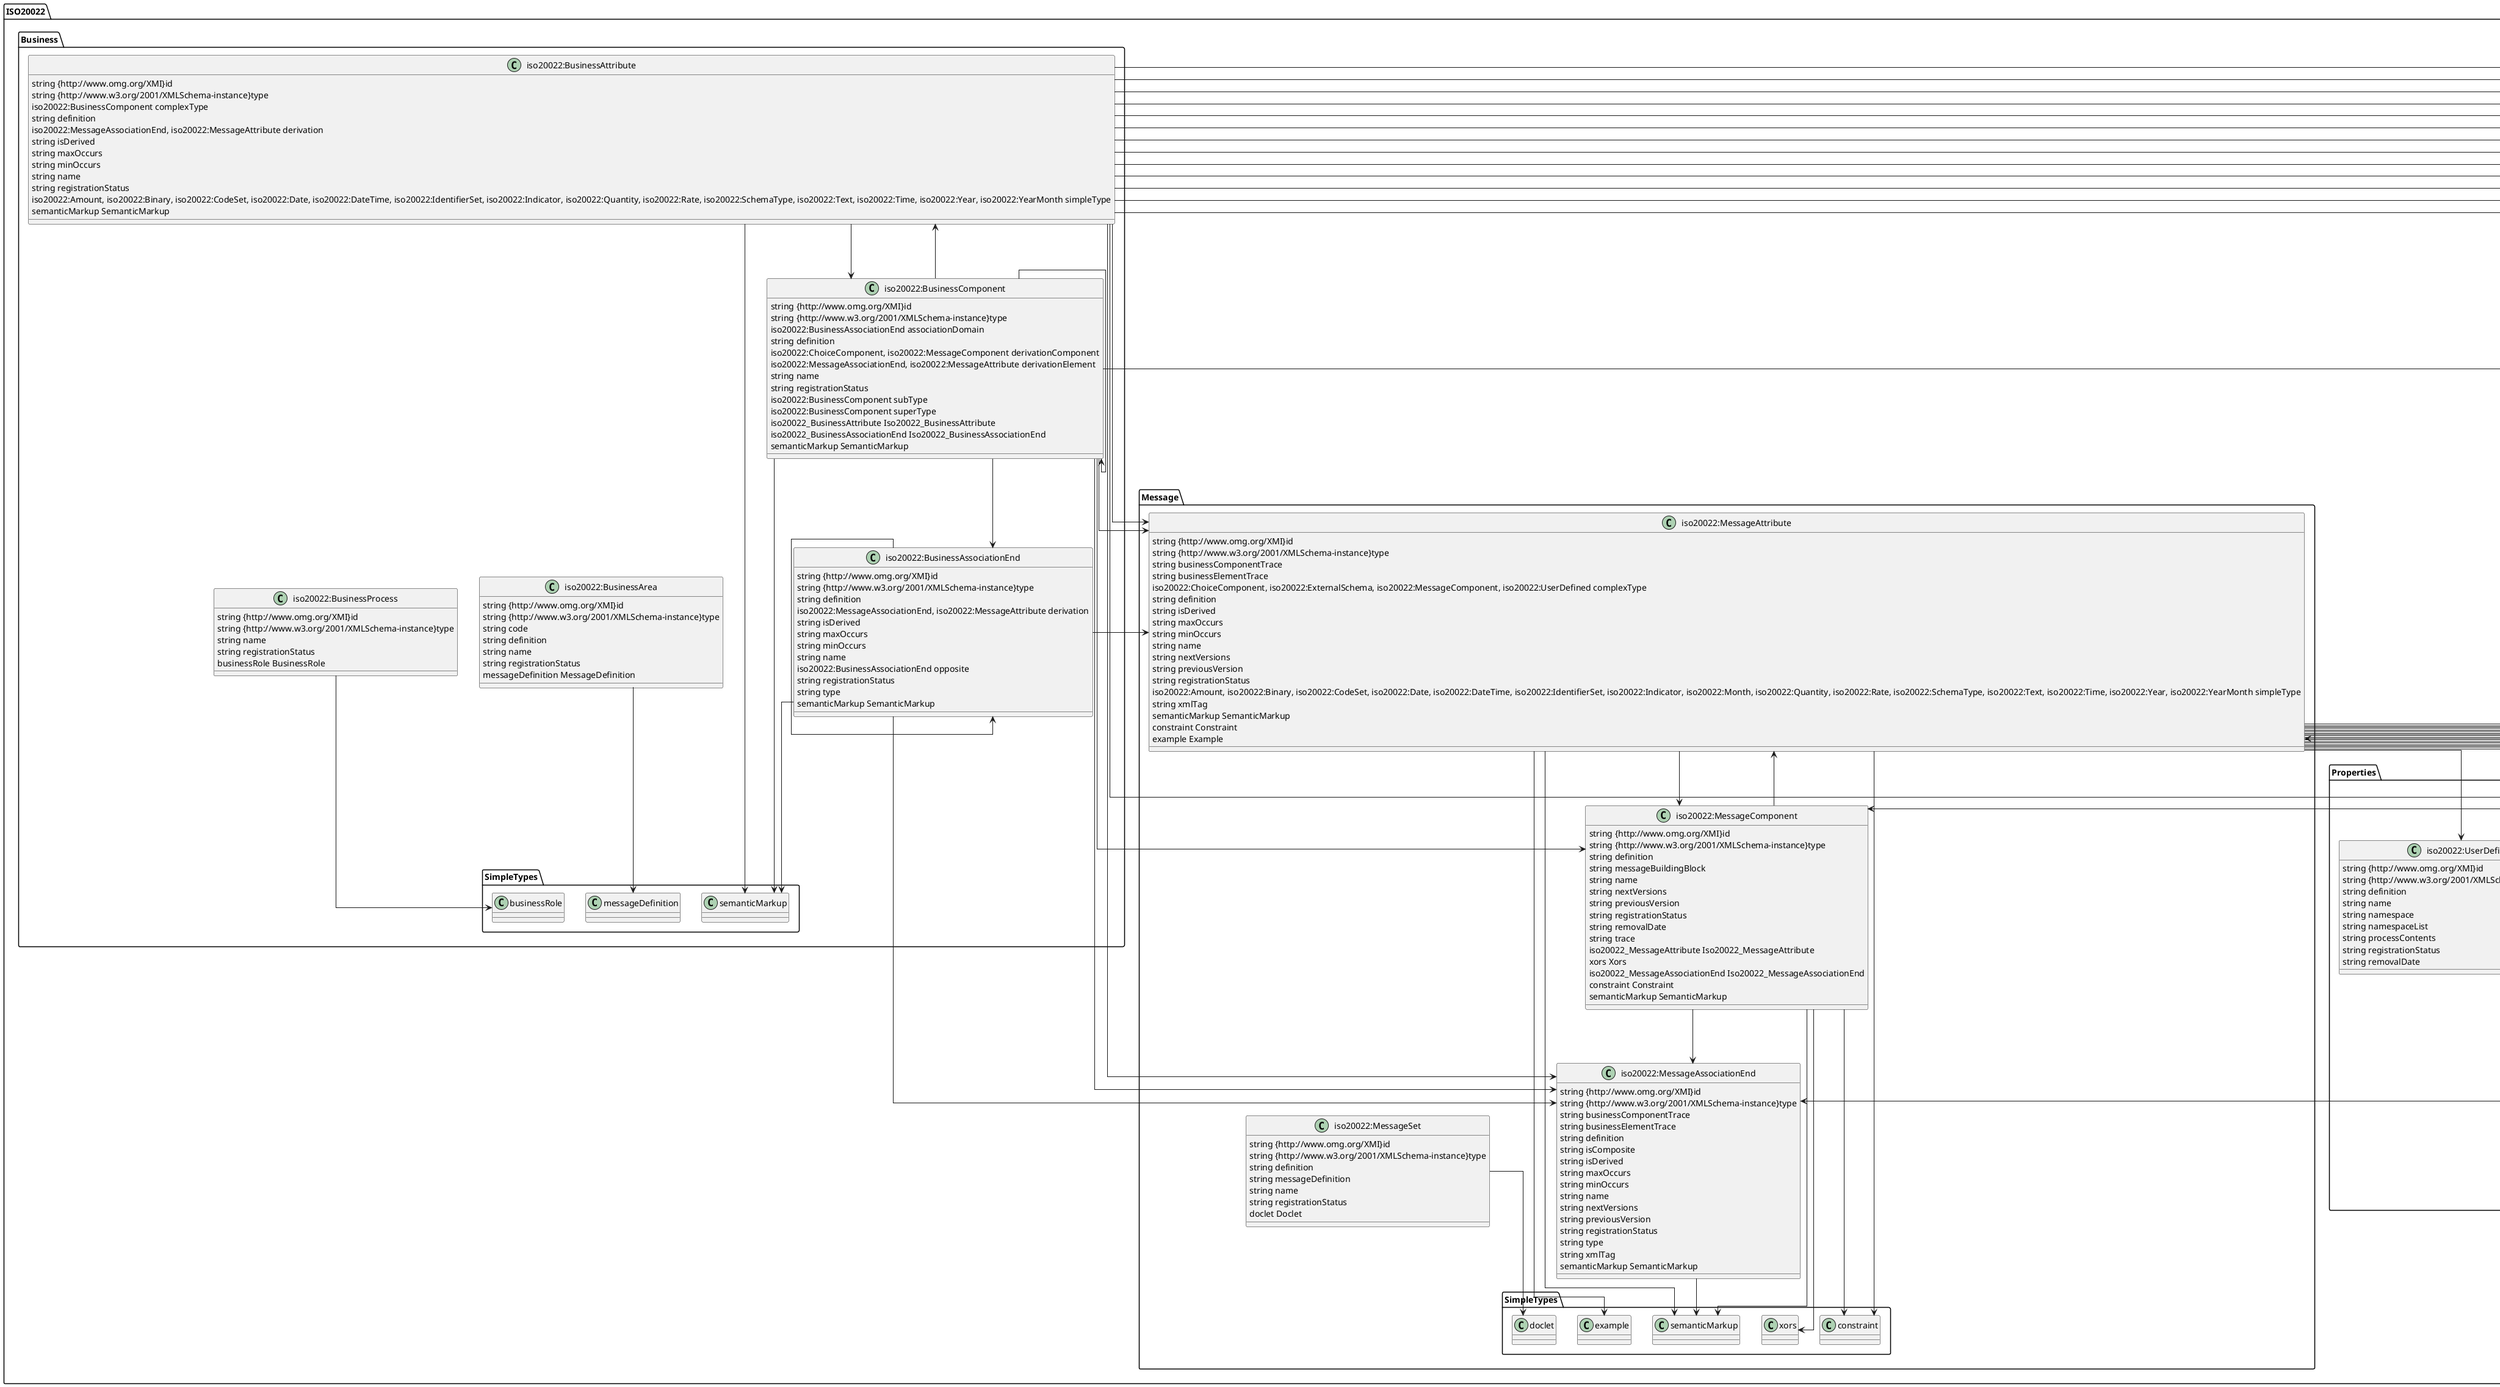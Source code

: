 ﻿@startuml ERepository.iso20022 Model (Auto-Generated)

' Split into 4 pages
page 4x1
skinparam linetype ortho


namespace ISO20022.Business {
class iso20022_BusinessAttribute as "iso20022:BusinessAttribute" {
	string {http://www.omg.org/XMI}id
	string {http://www.w3.org/2001/XMLSchema-instance}type
	iso20022:BusinessComponent complexType
	string definition
	iso20022:MessageAssociationEnd, iso20022:MessageAttribute derivation
	string isDerived
	string maxOccurs
	string minOccurs
	string name
	string registrationStatus
	iso20022:Amount, iso20022:Binary, iso20022:CodeSet, iso20022:Date, iso20022:DateTime, iso20022:IdentifierSet, iso20022:Indicator, iso20022:Quantity, iso20022:Rate, iso20022:SchemaType, iso20022:Text, iso20022:Time, iso20022:Year, iso20022:YearMonth simpleType
	semanticMarkup SemanticMarkup
}

class iso20022_BusinessAssociationEnd as "iso20022:BusinessAssociationEnd" {
	string {http://www.omg.org/XMI}id
	string {http://www.w3.org/2001/XMLSchema-instance}type
	string definition
	iso20022:MessageAssociationEnd, iso20022:MessageAttribute derivation
	string isDerived
	string maxOccurs
	string minOccurs
	string name
	iso20022:BusinessAssociationEnd opposite
	string registrationStatus
	string type
	semanticMarkup SemanticMarkup
}

class iso20022_BusinessComponent as "iso20022:BusinessComponent" {
	string {http://www.omg.org/XMI}id
	string {http://www.w3.org/2001/XMLSchema-instance}type
	iso20022:BusinessAssociationEnd associationDomain
	string definition
	iso20022:ChoiceComponent, iso20022:MessageComponent derivationComponent
	iso20022:MessageAssociationEnd, iso20022:MessageAttribute derivationElement
	string name
	string registrationStatus
	iso20022:BusinessComponent subType
	iso20022:BusinessComponent superType
	iso20022_BusinessAttribute Iso20022_BusinessAttribute
	iso20022_BusinessAssociationEnd Iso20022_BusinessAssociationEnd
	semanticMarkup SemanticMarkup
}

class iso20022_BusinessArea as "iso20022:BusinessArea" {
	string {http://www.omg.org/XMI}id
	string {http://www.w3.org/2001/XMLSchema-instance}type
	string code
	string definition
	string name
	string registrationStatus
	messageDefinition MessageDefinition
}

class iso20022_BusinessProcess as "iso20022:BusinessProcess" {
	string {http://www.omg.org/XMI}id
	string {http://www.w3.org/2001/XMLSchema-instance}type
	string name
	string registrationStatus
	businessRole BusinessRole
}


iso20022_BusinessAttribute --> ISO20022.Business.iso20022_BusinessComponent
iso20022_BusinessAttribute --> ISO20022.Message.iso20022_MessageAssociationEnd
iso20022_BusinessAttribute --> ISO20022.Message.iso20022_MessageAttribute
iso20022_BusinessAttribute --> ISO20022.Properties.iso20022_Amount
iso20022_BusinessAttribute --> ISO20022.Properties.iso20022_Binary
iso20022_BusinessAttribute --> ISO20022.Properties.iso20022_CodeSet
iso20022_BusinessAttribute --> ISO20022.Properties.iso20022_Date
iso20022_BusinessAttribute --> ISO20022.Properties.iso20022_DateTime
iso20022_BusinessAttribute --> ISO20022.Properties.iso20022_IdentifierSet
iso20022_BusinessAttribute --> ISO20022.Properties.iso20022_Indicator
iso20022_BusinessAttribute --> ISO20022.Properties.iso20022_Quantity
iso20022_BusinessAttribute --> ISO20022.Properties.iso20022_Rate
iso20022_BusinessAttribute --> ISO20022.Properties.iso20022_SchemaType
iso20022_BusinessAttribute --> ISO20022.Properties.iso20022_Text
iso20022_BusinessAttribute --> ISO20022.Properties.iso20022_Time
iso20022_BusinessAttribute --> ISO20022.Properties.iso20022_Year
iso20022_BusinessAttribute --> ISO20022.Properties.iso20022_YearMonth
iso20022_BusinessAttribute --> SimpleTypes.semanticMarkup
iso20022_BusinessAssociationEnd --> ISO20022.Business.iso20022_BusinessAssociationEnd
iso20022_BusinessAssociationEnd --> ISO20022.Message.iso20022_MessageAssociationEnd
iso20022_BusinessAssociationEnd --> ISO20022.Message.iso20022_MessageAttribute
iso20022_BusinessAssociationEnd --> SimpleTypes.semanticMarkup
iso20022_BusinessComponent --> ISO20022.Business.iso20022_BusinessAssociationEnd
iso20022_BusinessComponent --> ISO20022.Business.iso20022_BusinessAttribute
iso20022_BusinessComponent --> ISO20022.Business.iso20022_BusinessComponent
iso20022_BusinessComponent --> ISO20022.Message.iso20022_MessageAssociationEnd
iso20022_BusinessComponent --> ISO20022.Message.iso20022_MessageAttribute
iso20022_BusinessComponent --> ISO20022.Message.iso20022_MessageComponent
iso20022_BusinessComponent --> ISO20022.Properties.iso20022_ChoiceComponent
iso20022_BusinessComponent --> SimpleTypes.semanticMarkup
iso20022_BusinessArea --> SimpleTypes.messageDefinition
iso20022_BusinessProcess --> SimpleTypes.businessRole

}

namespace ISO20022.Message {
class iso20022_MessageAttribute as "iso20022:MessageAttribute" {
	string {http://www.omg.org/XMI}id
	string {http://www.w3.org/2001/XMLSchema-instance}type
	string businessComponentTrace
	string businessElementTrace
	iso20022:ChoiceComponent, iso20022:ExternalSchema, iso20022:MessageComponent, iso20022:UserDefined complexType
	string definition
	string isDerived
	string maxOccurs
	string minOccurs
	string name
	string nextVersions
	string previousVersion
	string registrationStatus
	iso20022:Amount, iso20022:Binary, iso20022:CodeSet, iso20022:Date, iso20022:DateTime, iso20022:IdentifierSet, iso20022:Indicator, iso20022:Month, iso20022:Quantity, iso20022:Rate, iso20022:SchemaType, iso20022:Text, iso20022:Time, iso20022:Year, iso20022:YearMonth simpleType
	string xmlTag
	semanticMarkup SemanticMarkup
	constraint Constraint
	example Example
}

class iso20022_MessageComponent as "iso20022:MessageComponent" {
	string {http://www.omg.org/XMI}id
	string {http://www.w3.org/2001/XMLSchema-instance}type
	string definition
	string messageBuildingBlock
	string name
	string nextVersions
	string previousVersion
	string registrationStatus
	string removalDate
	string trace
	iso20022_MessageAttribute Iso20022_MessageAttribute
	xors Xors
	iso20022_MessageAssociationEnd Iso20022_MessageAssociationEnd
	constraint Constraint
	semanticMarkup SemanticMarkup
}

class iso20022_MessageAssociationEnd as "iso20022:MessageAssociationEnd" {
	string {http://www.omg.org/XMI}id
	string {http://www.w3.org/2001/XMLSchema-instance}type
	string businessComponentTrace
	string businessElementTrace
	string definition
	string isComposite
	string isDerived
	string maxOccurs
	string minOccurs
	string name
	string nextVersions
	string previousVersion
	string registrationStatus
	string type
	string xmlTag
	semanticMarkup SemanticMarkup
}

class iso20022_MessageSet as "iso20022:MessageSet" {
	string {http://www.omg.org/XMI}id
	string {http://www.w3.org/2001/XMLSchema-instance}type
	string definition
	string messageDefinition
	string name
	string registrationStatus
	doclet Doclet
}


iso20022_MessageAttribute --> ISO20022.Message.iso20022_MessageComponent
iso20022_MessageAttribute --> ISO20022.Properties.iso20022_Amount
iso20022_MessageAttribute --> ISO20022.Properties.iso20022_Binary
iso20022_MessageAttribute --> ISO20022.Properties.iso20022_ChoiceComponent
iso20022_MessageAttribute --> ISO20022.Properties.iso20022_CodeSet
iso20022_MessageAttribute --> ISO20022.Properties.iso20022_Date
iso20022_MessageAttribute --> ISO20022.Properties.iso20022_DateTime
iso20022_MessageAttribute --> ISO20022.Properties.iso20022_ExternalSchema
iso20022_MessageAttribute --> ISO20022.Properties.iso20022_IdentifierSet
iso20022_MessageAttribute --> ISO20022.Properties.iso20022_Indicator
iso20022_MessageAttribute --> ISO20022.Properties.iso20022_Month
iso20022_MessageAttribute --> ISO20022.Properties.iso20022_Quantity
iso20022_MessageAttribute --> ISO20022.Properties.iso20022_Rate
iso20022_MessageAttribute --> ISO20022.Properties.iso20022_SchemaType
iso20022_MessageAttribute --> ISO20022.Properties.iso20022_Text
iso20022_MessageAttribute --> ISO20022.Properties.iso20022_Time
iso20022_MessageAttribute --> ISO20022.Properties.iso20022_UserDefined
iso20022_MessageAttribute --> ISO20022.Properties.iso20022_Year
iso20022_MessageAttribute --> ISO20022.Properties.iso20022_YearMonth
iso20022_MessageAttribute --> SimpleTypes.constraint
iso20022_MessageAttribute --> SimpleTypes.example
iso20022_MessageAttribute --> SimpleTypes.semanticMarkup
iso20022_MessageComponent --> ISO20022.Message.iso20022_MessageAssociationEnd
iso20022_MessageComponent --> ISO20022.Message.iso20022_MessageAttribute
iso20022_MessageComponent --> SimpleTypes.constraint
iso20022_MessageComponent --> SimpleTypes.semanticMarkup
iso20022_MessageComponent --> SimpleTypes.xors
iso20022_MessageAssociationEnd --> SimpleTypes.semanticMarkup
iso20022_MessageSet --> SimpleTypes.doclet

}

namespace ISO20022.Properties {
class iso20022_ChoiceComponent as "iso20022:ChoiceComponent" {
	string {http://www.omg.org/XMI}id
	string {http://www.w3.org/2001/XMLSchema-instance}type
	string definition
	string messageBuildingBlock
	string name
	string nextVersions
	string previousVersion
	string registrationStatus
	string removalDate
	string trace
	iso20022_MessageAttribute Iso20022_MessageAttribute
	constraint Constraint
	iso20022_MessageAssociationEnd Iso20022_MessageAssociationEnd
	semanticMarkup SemanticMarkup
}

class iso20022_UserDefined as "iso20022:UserDefined" {
	string {http://www.omg.org/XMI}id
	string {http://www.w3.org/2001/XMLSchema-instance}type
	string definition
	string name
	string namespace
	string namespaceList
	string processContents
	string registrationStatus
	string removalDate
}

class iso20022_ExternalSchema as "iso20022:ExternalSchema" {
	string {http://www.omg.org/XMI}id
	string {http://www.w3.org/2001/XMLSchema-instance}type
	string definition
	string messageBuildingBlock
	string name
	string processContent
	string registrationStatus
	constraint Constraint
	namespaceList NamespaceList
}

class iso20022_Text as "iso20022:Text" {
	string {http://www.omg.org/XMI}id
	string {http://www.w3.org/2001/XMLSchema-instance}type
	string definition
	string length
	string maxLength
	string minLength
	string name
	string pattern
	string registrationStatus
	string removalDate
}

class iso20022_DateTime as "iso20022:DateTime" {
	string {http://www.omg.org/XMI}id
	string {http://www.w3.org/2001/XMLSchema-instance}type
	string definition
	string name
	string pattern
	string registrationStatus
}

class iso20022_Date as "iso20022:Date" {
	string {http://www.omg.org/XMI}id
	string {http://www.w3.org/2001/XMLSchema-instance}type
	string definition
	string name
	string registrationStatus
}

class iso20022_IdentifierSet as "iso20022:IdentifierSet" {
	string {http://www.omg.org/XMI}id
	string {http://www.w3.org/2001/XMLSchema-instance}type
	string definition
	string identificationScheme
	string maxLength
	string minLength
	string name
	string pattern
	string registrationStatus
	string removalDate
	example Example
	constraint Constraint
}

class iso20022_CodeSet as "iso20022:CodeSet" {
	string {http://www.omg.org/XMI}id
	string {http://www.w3.org/2001/XMLSchema-instance}type
	string definition
	iso20022:CodeSet derivation
	string length
	string maxLength
	string minLength
	string name
	string nextVersions
	string pattern
	string previousVersion
	string registrationStatus
	string removalDate
	string trace
	example Example
	constraint Constraint
	code Code
	semanticMarkup SemanticMarkup
}

class iso20022_Indicator as "iso20022:Indicator" {
	string {http://www.omg.org/XMI}id
	string {http://www.w3.org/2001/XMLSchema-instance}type
	string definition
	string meaningWhenFalse
	string meaningWhenTrue
	string name
	string registrationStatus
	semanticMarkup SemanticMarkup
}

class iso20022_Quantity as "iso20022:Quantity" {
	string {http://www.omg.org/XMI}id
	string {http://www.w3.org/2001/XMLSchema-instance}type
	string definition
	string fractionDigits
	string maxInclusive
	string minInclusive
	string name
	string pattern
	string registrationStatus
	string removalDate
	string totalDigits
	example Example
	constraint Constraint
}

class iso20022_Amount as "iso20022:Amount" {
	string {http://www.omg.org/XMI}id
	string {http://www.w3.org/2001/XMLSchema-instance}type
	string currencyIdentifierSet
	string definition
	string fractionDigits
	string maxInclusive
	string minInclusive
	string name
	string registrationStatus
	string totalDigits
	example Example
	constraint Constraint
}

class iso20022_Time as "iso20022:Time" {
	string {http://www.omg.org/XMI}id
	string {http://www.w3.org/2001/XMLSchema-instance}type
	string definition
	string name
	string registrationStatus
}

class iso20022_Rate as "iso20022:Rate" {
	string {http://www.omg.org/XMI}id
	string {http://www.w3.org/2001/XMLSchema-instance}type
	string baseValue
	string definition
	string fractionDigits
	string maxInclusive
	string minInclusive
	string name
	string registrationStatus
	string removalDate
	string totalDigits
	example Example
}

class iso20022_YearMonth as "iso20022:YearMonth" {
	string {http://www.omg.org/XMI}id
	string {http://www.w3.org/2001/XMLSchema-instance}type
	string definition
	string name
	string registrationStatus
	example Example
}

class iso20022_Year as "iso20022:Year" {
	string {http://www.omg.org/XMI}id
	string {http://www.w3.org/2001/XMLSchema-instance}type
	string definition
	string maxInclusive
	string minInclusive
	string name
	string registrationStatus
	example Example
}

class iso20022_Binary as "iso20022:Binary" {
	string {http://www.omg.org/XMI}id
	string {http://www.w3.org/2001/XMLSchema-instance}type
	string definition
	string maxLength
	string minLength
	string name
	string registrationStatus
}

class iso20022_SchemaType as "iso20022:SchemaType" {
	string {http://www.omg.org/XMI}id
	string {http://www.w3.org/2001/XMLSchema-instance}type
	string definition
	string kind
	string name
	string registrationStatus
}

class iso20022_Month as "iso20022:Month" {
	string {http://www.omg.org/XMI}id
	string {http://www.w3.org/2001/XMLSchema-instance}type
	string definition
	string name
	string registrationStatus
}


iso20022_ChoiceComponent --> ISO20022.Message.iso20022_MessageAssociationEnd
iso20022_ChoiceComponent --> ISO20022.Message.iso20022_MessageAttribute
iso20022_ChoiceComponent --> SimpleTypes.constraint
iso20022_ChoiceComponent --> SimpleTypes.semanticMarkup
iso20022_ExternalSchema --> SimpleTypes.constraint
iso20022_ExternalSchema --> SimpleTypes.namespaceList
iso20022_IdentifierSet --> SimpleTypes.constraint
iso20022_IdentifierSet --> SimpleTypes.example
iso20022_CodeSet --> ISO20022.Properties.iso20022_CodeSet
iso20022_CodeSet --> SimpleTypes.code
iso20022_CodeSet --> SimpleTypes.constraint
iso20022_CodeSet --> SimpleTypes.example
iso20022_CodeSet --> SimpleTypes.semanticMarkup
iso20022_Indicator --> SimpleTypes.semanticMarkup
iso20022_Quantity --> SimpleTypes.constraint
iso20022_Quantity --> SimpleTypes.example
iso20022_Amount --> SimpleTypes.constraint
iso20022_Amount --> SimpleTypes.example
iso20022_Rate --> SimpleTypes.example
iso20022_YearMonth --> SimpleTypes.example
iso20022_Year --> SimpleTypes.example

}

namespace SimpleTypes {
class elements as "elements" {
	string {http://www.omg.org/XMI}id
	string name
	string value
}

class semanticMarkup as "semanticMarkup" {
	string {http://www.omg.org/XMI}id
	string type
	elements Elements
}

class xors as "xors" {
	string {http://www.omg.org/XMI}id
	string definition
	string impactedElements
	string impactedMessageBuildingBlocks
	string name
	string registrationStatus
}

class constraint as "constraint" {
	string {http://www.omg.org/XMI}id
	string definition
	string expression
	string expressionLanguage
	string name
	string nextVersions
	string previousVersion
	string registrationStatus
}

class example as "example" {
}

class namespaceList as "namespaceList" {
}

class code as "code" {
	string {http://www.omg.org/XMI}id
	string codeName
	string definition
	string name
	string nextVersions
	string previousVersion
	string registrationStatus
	string removalDate
	semanticMarkup SemanticMarkup
}

class doclet as "doclet" {
	string {http://www.omg.org/XMI}id
	string content
	string type
}

class messageBuildingBlock as "messageBuildingBlock" {
	string {http://www.omg.org/XMI}id
	iso20022:ChoiceComponent, iso20022:ExternalSchema, iso20022:MessageComponent complexType
	string definition
	string maxOccurs
	string minOccurs
	string name
	string nextVersions
	string previousVersion
	string registrationStatus
	iso20022:Amount, iso20022:CodeSet, iso20022:Date, iso20022:DateTime, iso20022:Indicator, iso20022:Quantity, iso20022:Text simpleType
	string xmlTag
	semanticMarkup SemanticMarkup
	example Example
}

class messageDefinitionIdentifier as "messageDefinitionIdentifier" {
	string businessArea
	string flavour
	string messageFunctionality
	string version
}

class messageDefinition as "messageDefinition" {
	string {http://www.omg.org/XMI}id
	string definition
	string messageSet
	string name
	string nextVersions
	string previousVersion
	string registrationStatus
	string rootElement
	string xmlName
	string xmlTag
	constraint Constraint
	messageBuildingBlock MessageBuildingBlock
	messageDefinitionIdentifier MessageDefinitionIdentifier
	doclet Doclet
	xors Xors
	semanticMarkup SemanticMarkup
}

class businessRole as "businessRole" {
	string {http://www.omg.org/XMI}id
	string definition
	string name
	string registrationStatus
	semanticMarkup SemanticMarkup
}


semanticMarkup --> SimpleTypes.elements
code --> SimpleTypes.semanticMarkup
messageBuildingBlock --> ISO20022.Message.iso20022_MessageComponent
messageBuildingBlock --> ISO20022.Properties.iso20022_Amount
messageBuildingBlock --> ISO20022.Properties.iso20022_ChoiceComponent
messageBuildingBlock --> ISO20022.Properties.iso20022_CodeSet
messageBuildingBlock --> ISO20022.Properties.iso20022_Date
messageBuildingBlock --> ISO20022.Properties.iso20022_DateTime
messageBuildingBlock --> ISO20022.Properties.iso20022_ExternalSchema
messageBuildingBlock --> ISO20022.Properties.iso20022_Indicator
messageBuildingBlock --> ISO20022.Properties.iso20022_Quantity
messageBuildingBlock --> ISO20022.Properties.iso20022_Text
messageBuildingBlock --> SimpleTypes.example
messageBuildingBlock --> SimpleTypes.semanticMarkup
messageDefinition --> SimpleTypes.constraint
messageDefinition --> SimpleTypes.doclet
messageDefinition --> SimpleTypes.messageBuildingBlock
messageDefinition --> SimpleTypes.messageDefinitionIdentifier
messageDefinition --> SimpleTypes.semanticMarkup
messageDefinition --> SimpleTypes.xors
businessRole --> SimpleTypes.semanticMarkup

}


@enduml